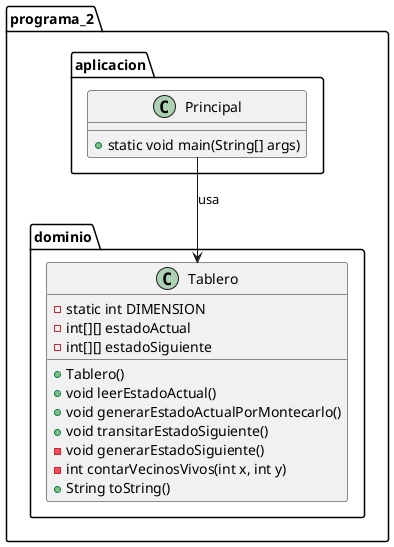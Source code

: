 @startuml

package programa_2.dominio {
    class Tablero {
        - static int DIMENSION
        - int[][] estadoActual
        - int[][] estadoSiguiente
        + Tablero()
        + void leerEstadoActual()
        + void generarEstadoActualPorMontecarlo()
        + void transitarEstadoSiguiente()
        - void generarEstadoSiguiente()
        - int contarVecinosVivos(int x, int y)
        + String toString()
    }
}

package programa_2.aplicacion {
    class Principal {
        + static void main(String[] args)
    }
}

Principal --> Tablero : usa

@enduml
